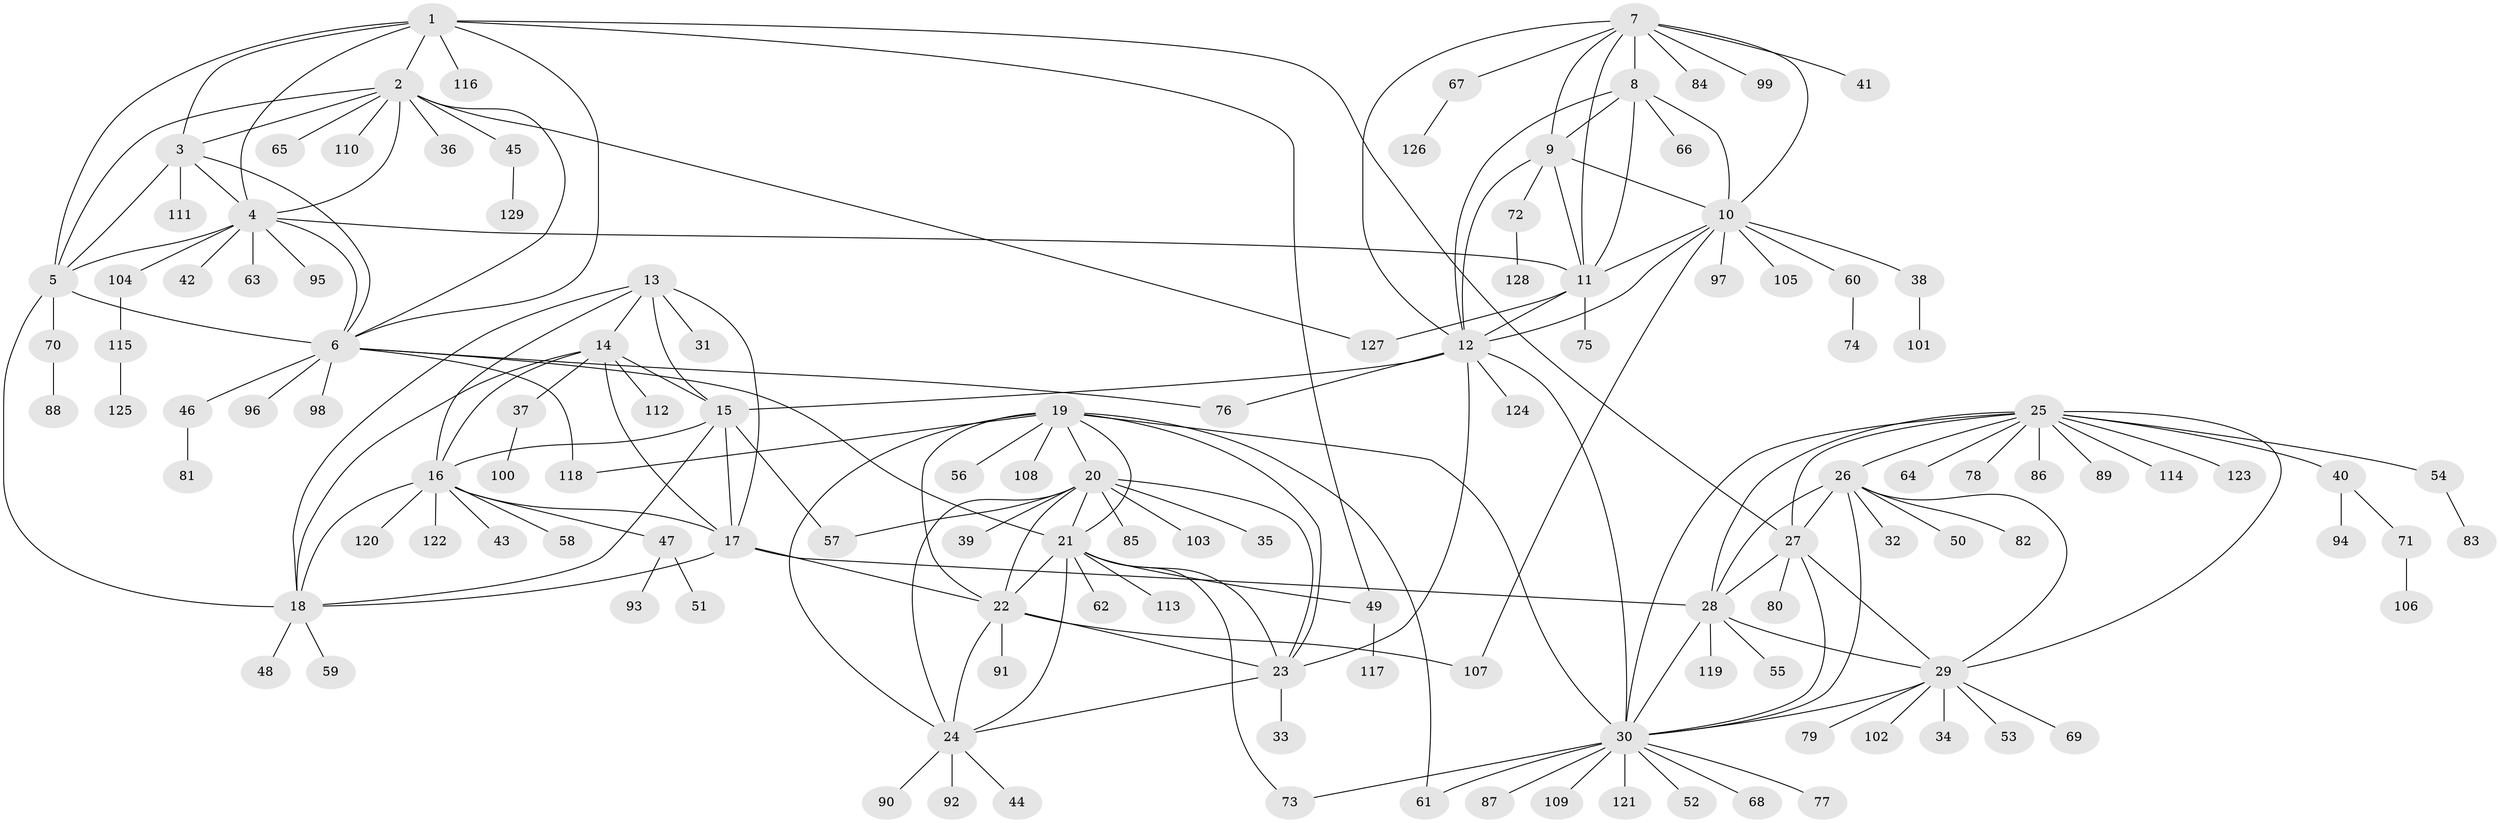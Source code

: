 // coarse degree distribution, {11: 0.028846153846153848, 8: 0.038461538461538464, 10: 0.019230769230769232, 6: 0.038461538461538464, 9: 0.04807692307692308, 7: 0.038461538461538464, 5: 0.009615384615384616, 18: 0.009615384615384616, 1: 0.6442307692307693, 2: 0.10576923076923077, 3: 0.019230769230769232}
// Generated by graph-tools (version 1.1) at 2025/52/02/27/25 19:52:16]
// undirected, 129 vertices, 192 edges
graph export_dot {
graph [start="1"]
  node [color=gray90,style=filled];
  1;
  2;
  3;
  4;
  5;
  6;
  7;
  8;
  9;
  10;
  11;
  12;
  13;
  14;
  15;
  16;
  17;
  18;
  19;
  20;
  21;
  22;
  23;
  24;
  25;
  26;
  27;
  28;
  29;
  30;
  31;
  32;
  33;
  34;
  35;
  36;
  37;
  38;
  39;
  40;
  41;
  42;
  43;
  44;
  45;
  46;
  47;
  48;
  49;
  50;
  51;
  52;
  53;
  54;
  55;
  56;
  57;
  58;
  59;
  60;
  61;
  62;
  63;
  64;
  65;
  66;
  67;
  68;
  69;
  70;
  71;
  72;
  73;
  74;
  75;
  76;
  77;
  78;
  79;
  80;
  81;
  82;
  83;
  84;
  85;
  86;
  87;
  88;
  89;
  90;
  91;
  92;
  93;
  94;
  95;
  96;
  97;
  98;
  99;
  100;
  101;
  102;
  103;
  104;
  105;
  106;
  107;
  108;
  109;
  110;
  111;
  112;
  113;
  114;
  115;
  116;
  117;
  118;
  119;
  120;
  121;
  122;
  123;
  124;
  125;
  126;
  127;
  128;
  129;
  1 -- 2;
  1 -- 3;
  1 -- 4;
  1 -- 5;
  1 -- 6;
  1 -- 27;
  1 -- 49;
  1 -- 116;
  2 -- 3;
  2 -- 4;
  2 -- 5;
  2 -- 6;
  2 -- 36;
  2 -- 45;
  2 -- 65;
  2 -- 110;
  2 -- 127;
  3 -- 4;
  3 -- 5;
  3 -- 6;
  3 -- 111;
  4 -- 5;
  4 -- 6;
  4 -- 11;
  4 -- 42;
  4 -- 63;
  4 -- 95;
  4 -- 104;
  5 -- 6;
  5 -- 18;
  5 -- 70;
  6 -- 21;
  6 -- 46;
  6 -- 76;
  6 -- 96;
  6 -- 98;
  6 -- 118;
  7 -- 8;
  7 -- 9;
  7 -- 10;
  7 -- 11;
  7 -- 12;
  7 -- 41;
  7 -- 67;
  7 -- 84;
  7 -- 99;
  8 -- 9;
  8 -- 10;
  8 -- 11;
  8 -- 12;
  8 -- 66;
  9 -- 10;
  9 -- 11;
  9 -- 12;
  9 -- 72;
  10 -- 11;
  10 -- 12;
  10 -- 38;
  10 -- 60;
  10 -- 97;
  10 -- 105;
  10 -- 107;
  11 -- 12;
  11 -- 75;
  11 -- 127;
  12 -- 15;
  12 -- 23;
  12 -- 30;
  12 -- 76;
  12 -- 124;
  13 -- 14;
  13 -- 15;
  13 -- 16;
  13 -- 17;
  13 -- 18;
  13 -- 31;
  14 -- 15;
  14 -- 16;
  14 -- 17;
  14 -- 18;
  14 -- 37;
  14 -- 112;
  15 -- 16;
  15 -- 17;
  15 -- 18;
  15 -- 57;
  16 -- 17;
  16 -- 18;
  16 -- 43;
  16 -- 47;
  16 -- 58;
  16 -- 120;
  16 -- 122;
  17 -- 18;
  17 -- 22;
  17 -- 28;
  18 -- 48;
  18 -- 59;
  19 -- 20;
  19 -- 21;
  19 -- 22;
  19 -- 23;
  19 -- 24;
  19 -- 30;
  19 -- 56;
  19 -- 61;
  19 -- 108;
  19 -- 118;
  20 -- 21;
  20 -- 22;
  20 -- 23;
  20 -- 24;
  20 -- 35;
  20 -- 39;
  20 -- 57;
  20 -- 85;
  20 -- 103;
  21 -- 22;
  21 -- 23;
  21 -- 24;
  21 -- 49;
  21 -- 62;
  21 -- 73;
  21 -- 113;
  22 -- 23;
  22 -- 24;
  22 -- 91;
  22 -- 107;
  23 -- 24;
  23 -- 33;
  24 -- 44;
  24 -- 90;
  24 -- 92;
  25 -- 26;
  25 -- 27;
  25 -- 28;
  25 -- 29;
  25 -- 30;
  25 -- 40;
  25 -- 54;
  25 -- 64;
  25 -- 78;
  25 -- 86;
  25 -- 89;
  25 -- 114;
  25 -- 123;
  26 -- 27;
  26 -- 28;
  26 -- 29;
  26 -- 30;
  26 -- 32;
  26 -- 50;
  26 -- 82;
  27 -- 28;
  27 -- 29;
  27 -- 30;
  27 -- 80;
  28 -- 29;
  28 -- 30;
  28 -- 55;
  28 -- 119;
  29 -- 30;
  29 -- 34;
  29 -- 53;
  29 -- 69;
  29 -- 79;
  29 -- 102;
  30 -- 52;
  30 -- 61;
  30 -- 68;
  30 -- 73;
  30 -- 77;
  30 -- 87;
  30 -- 109;
  30 -- 121;
  37 -- 100;
  38 -- 101;
  40 -- 71;
  40 -- 94;
  45 -- 129;
  46 -- 81;
  47 -- 51;
  47 -- 93;
  49 -- 117;
  54 -- 83;
  60 -- 74;
  67 -- 126;
  70 -- 88;
  71 -- 106;
  72 -- 128;
  104 -- 115;
  115 -- 125;
}
